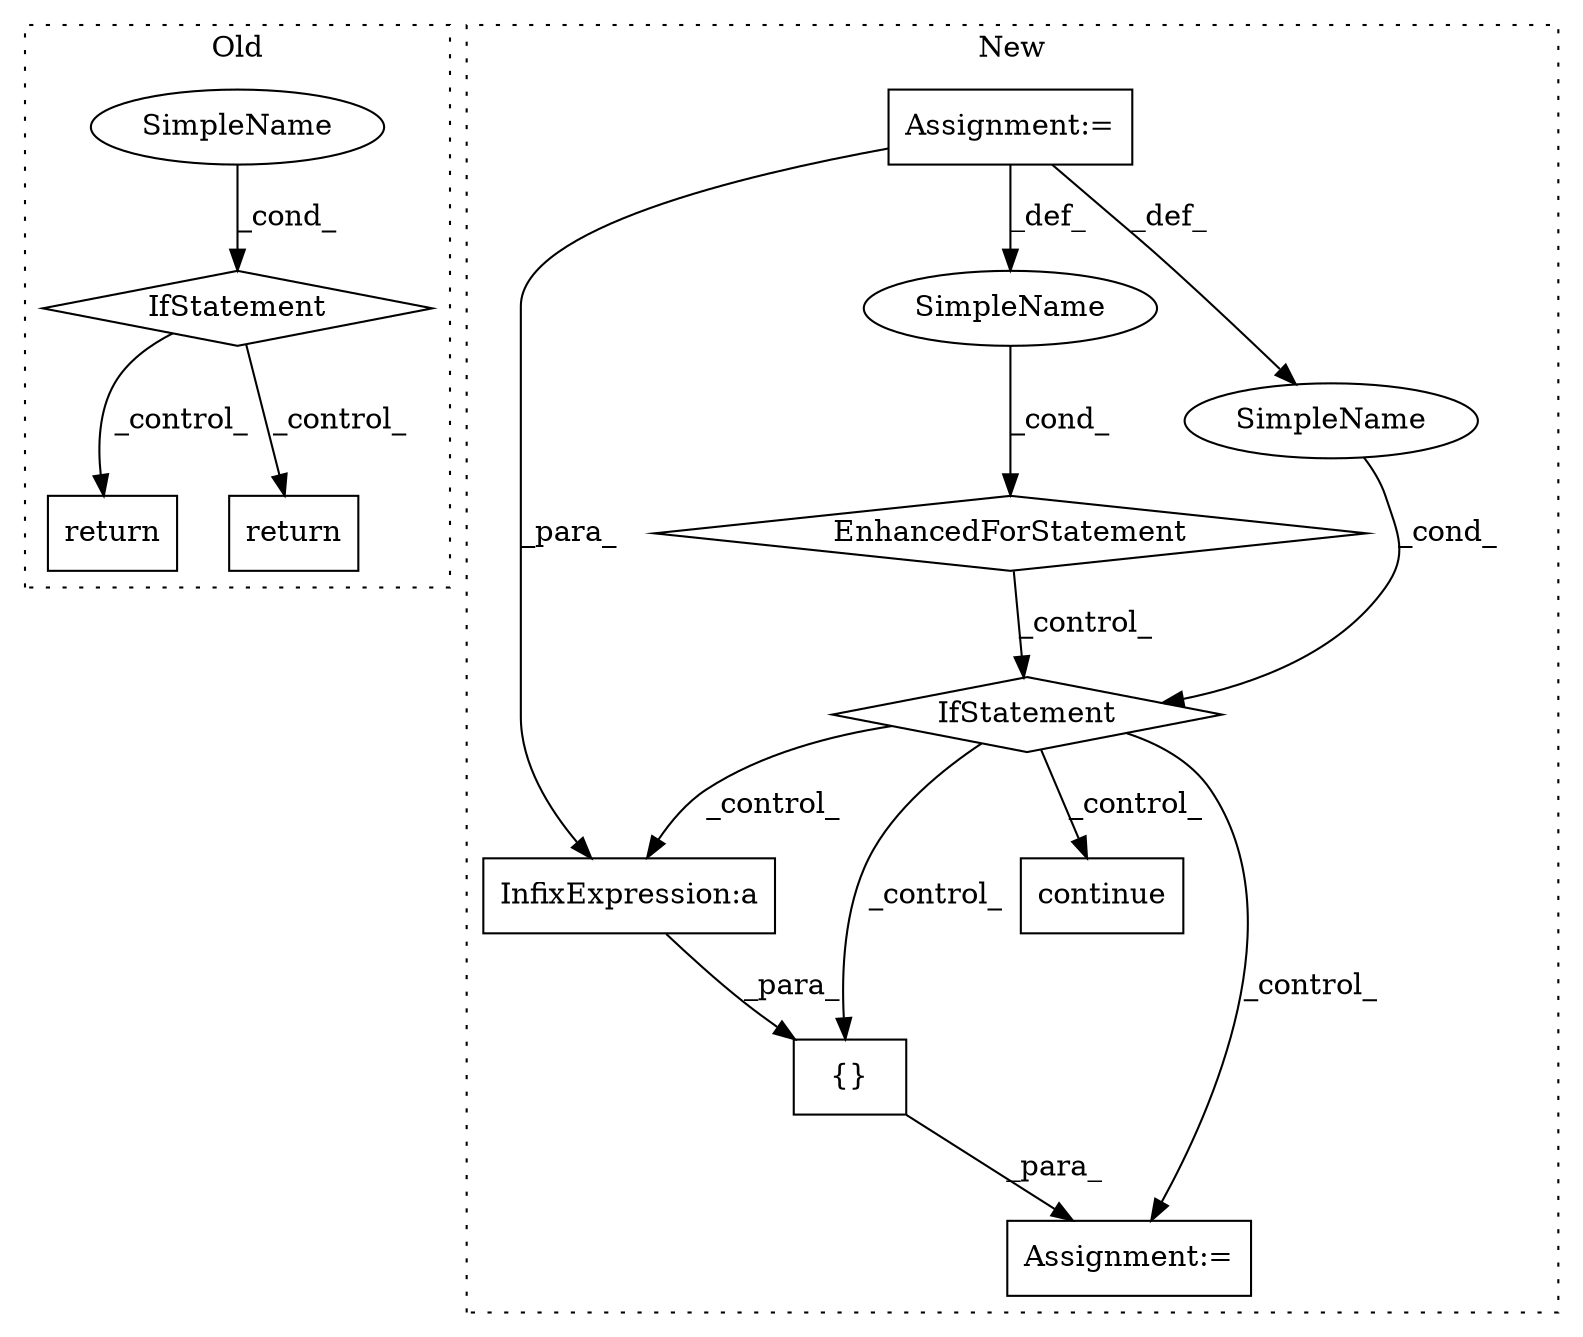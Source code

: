digraph G {
subgraph cluster0 {
1 [label="return" a="41" s="16470" l="7" shape="box"];
10 [label="SimpleName" a="42" s="" l="" shape="ellipse"];
11 [label="return" a="41" s="16382" l="7" shape="box"];
13 [label="IfStatement" a="25" s="16174,16211" l="4,2" shape="diamond"];
label = "Old";
style="dotted";
}
subgraph cluster1 {
2 [label="continue" a="18" s="16859" l="9" shape="box"];
3 [label="IfStatement" a="25" s="16788,16847" l="4,2" shape="diamond"];
4 [label="SimpleName" a="42" s="" l="" shape="ellipse"];
5 [label="SimpleName" a="42" s="16749" l="7" shape="ellipse"];
6 [label="Assignment:=" a="7" s="16887" l="2" shape="box"];
7 [label="EnhancedForStatement" a="70" s="16692,16778" l="53,2" shape="diamond"];
8 [label="Assignment:=" a="7" s="16692,16778" l="53,2" shape="box"];
9 [label="InfixExpression:a" a="27" s="16904" l="3" shape="box"];
12 [label="{}" a="4" s="16898,16945" l="1,1" shape="box"];
label = "New";
style="dotted";
}
3 -> 12 [label="_control_"];
3 -> 2 [label="_control_"];
3 -> 9 [label="_control_"];
3 -> 6 [label="_control_"];
4 -> 3 [label="_cond_"];
5 -> 7 [label="_cond_"];
7 -> 3 [label="_control_"];
8 -> 4 [label="_def_"];
8 -> 5 [label="_def_"];
8 -> 9 [label="_para_"];
9 -> 12 [label="_para_"];
10 -> 13 [label="_cond_"];
12 -> 6 [label="_para_"];
13 -> 1 [label="_control_"];
13 -> 11 [label="_control_"];
}